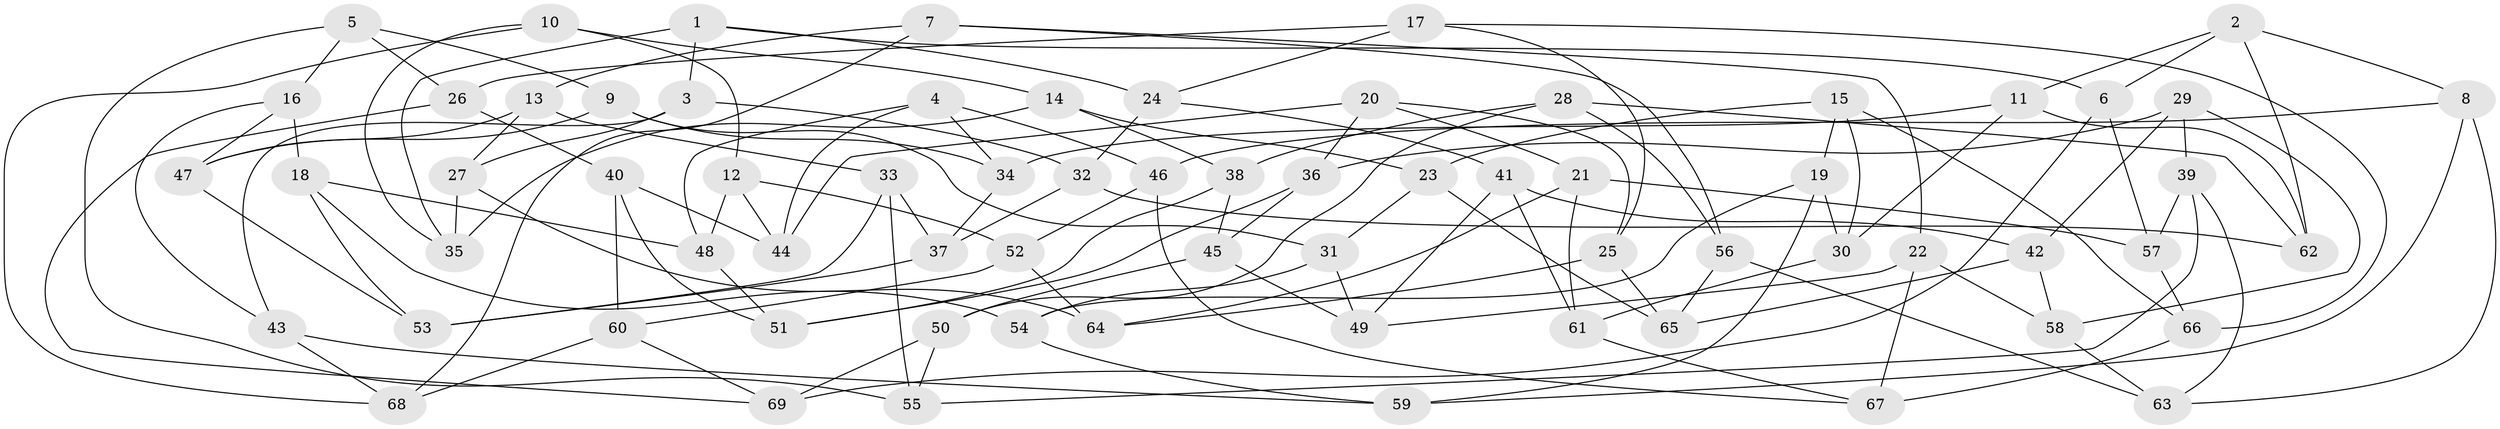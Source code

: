 // Generated by graph-tools (version 1.1) at 2025/50/03/09/25 03:50:55]
// undirected, 69 vertices, 138 edges
graph export_dot {
graph [start="1"]
  node [color=gray90,style=filled];
  1;
  2;
  3;
  4;
  5;
  6;
  7;
  8;
  9;
  10;
  11;
  12;
  13;
  14;
  15;
  16;
  17;
  18;
  19;
  20;
  21;
  22;
  23;
  24;
  25;
  26;
  27;
  28;
  29;
  30;
  31;
  32;
  33;
  34;
  35;
  36;
  37;
  38;
  39;
  40;
  41;
  42;
  43;
  44;
  45;
  46;
  47;
  48;
  49;
  50;
  51;
  52;
  53;
  54;
  55;
  56;
  57;
  58;
  59;
  60;
  61;
  62;
  63;
  64;
  65;
  66;
  67;
  68;
  69;
  1 -- 35;
  1 -- 3;
  1 -- 6;
  1 -- 24;
  2 -- 6;
  2 -- 11;
  2 -- 8;
  2 -- 62;
  3 -- 43;
  3 -- 27;
  3 -- 32;
  4 -- 44;
  4 -- 46;
  4 -- 34;
  4 -- 48;
  5 -- 55;
  5 -- 16;
  5 -- 26;
  5 -- 9;
  6 -- 69;
  6 -- 57;
  7 -- 13;
  7 -- 56;
  7 -- 68;
  7 -- 22;
  8 -- 59;
  8 -- 63;
  8 -- 46;
  9 -- 34;
  9 -- 47;
  9 -- 31;
  10 -- 35;
  10 -- 12;
  10 -- 14;
  10 -- 68;
  11 -- 30;
  11 -- 62;
  11 -- 34;
  12 -- 52;
  12 -- 44;
  12 -- 48;
  13 -- 33;
  13 -- 47;
  13 -- 27;
  14 -- 35;
  14 -- 23;
  14 -- 38;
  15 -- 23;
  15 -- 30;
  15 -- 19;
  15 -- 66;
  16 -- 18;
  16 -- 47;
  16 -- 43;
  17 -- 66;
  17 -- 24;
  17 -- 26;
  17 -- 25;
  18 -- 53;
  18 -- 54;
  18 -- 48;
  19 -- 59;
  19 -- 54;
  19 -- 30;
  20 -- 25;
  20 -- 44;
  20 -- 21;
  20 -- 36;
  21 -- 64;
  21 -- 57;
  21 -- 61;
  22 -- 58;
  22 -- 67;
  22 -- 49;
  23 -- 65;
  23 -- 31;
  24 -- 32;
  24 -- 41;
  25 -- 64;
  25 -- 65;
  26 -- 40;
  26 -- 69;
  27 -- 64;
  27 -- 35;
  28 -- 62;
  28 -- 56;
  28 -- 50;
  28 -- 38;
  29 -- 42;
  29 -- 36;
  29 -- 58;
  29 -- 39;
  30 -- 61;
  31 -- 49;
  31 -- 54;
  32 -- 37;
  32 -- 62;
  33 -- 55;
  33 -- 37;
  33 -- 53;
  34 -- 37;
  36 -- 45;
  36 -- 51;
  37 -- 53;
  38 -- 45;
  38 -- 51;
  39 -- 57;
  39 -- 55;
  39 -- 63;
  40 -- 51;
  40 -- 60;
  40 -- 44;
  41 -- 61;
  41 -- 49;
  41 -- 42;
  42 -- 65;
  42 -- 58;
  43 -- 68;
  43 -- 59;
  45 -- 50;
  45 -- 49;
  46 -- 67;
  46 -- 52;
  47 -- 53;
  48 -- 51;
  50 -- 55;
  50 -- 69;
  52 -- 64;
  52 -- 60;
  54 -- 59;
  56 -- 65;
  56 -- 63;
  57 -- 66;
  58 -- 63;
  60 -- 69;
  60 -- 68;
  61 -- 67;
  66 -- 67;
}
